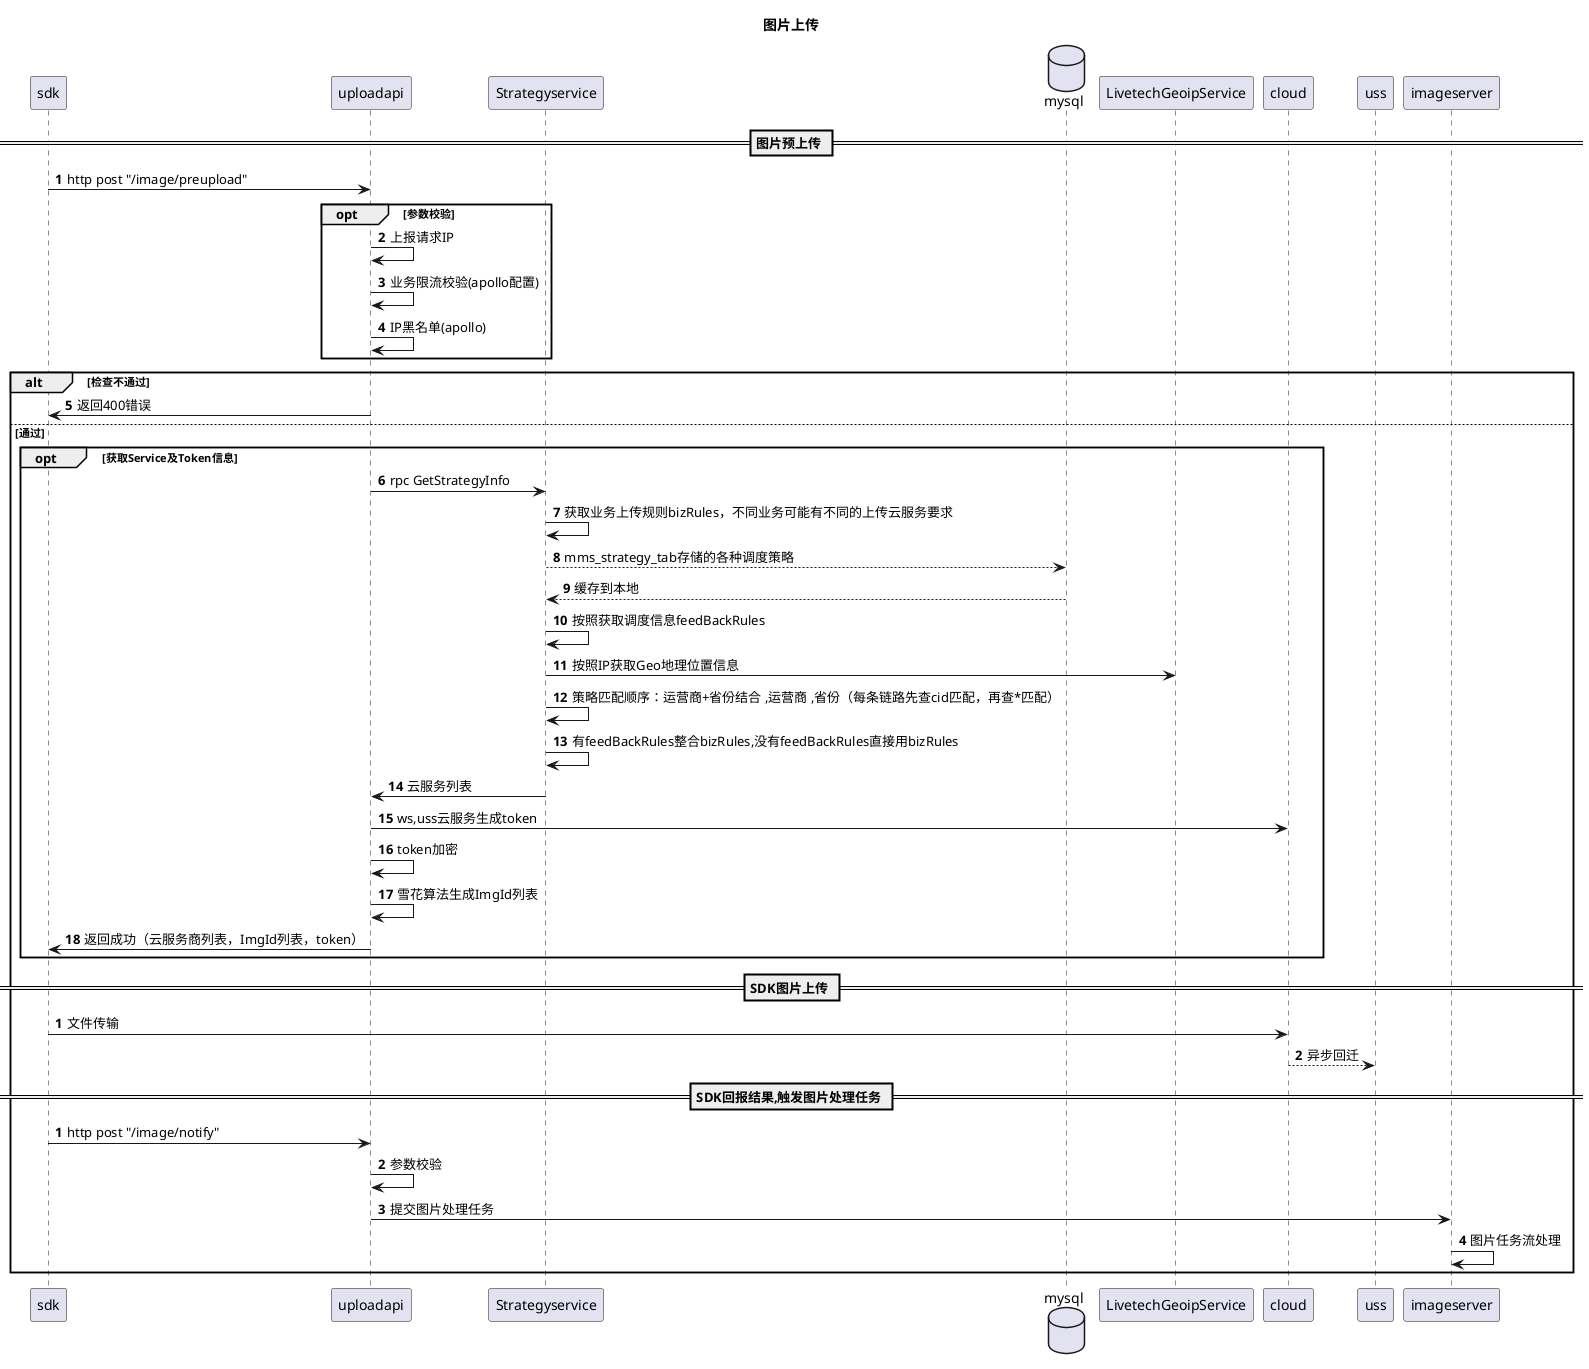 @startuml upload

title 图片上传

== 图片预上传 ==
autonumber

sdk -> uploadapi: http post "/image/preupload"
opt 参数校验
uploadapi -> uploadapi: 上报请求IP
uploadapi -> uploadapi: 业务限流校验(apollo配置)
uploadapi -> uploadapi: IP黑名单(apollo)
end

alt 检查不通过
uploadapi -> sdk: 返回400错误
else 通过
opt 获取Service及Token信息
uploadapi -> Strategyservice: rpc GetStrategyInfo
Strategyservice -> Strategyservice: 获取业务上传规则bizRules，不同业务可能有不同的上传云服务要求
database mysql
Strategyservice --> mysql:mms_strategy_tab存储的各种调度策略
mysql --> Strategyservice:缓存到本地
Strategyservice -> Strategyservice: 按照获取调度信息feedBackRules
Strategyservice -> LivetechGeoipService: 按照IP获取Geo地理位置信息
Strategyservice -> Strategyservice: 策略匹配顺序：运营商+省份结合 ,运营商 ,省份（每条链路先查cid匹配，再查*匹配）
Strategyservice -> Strategyservice: 有feedBackRules整合bizRules,没有feedBackRules直接用bizRules


Strategyservice -> uploadapi: 云服务列表
uploadapi->cloud:ws,uss云服务生成token
uploadapi -> uploadapi: token加密
uploadapi -> uploadapi: 雪花算法生成ImgId列表
uploadapi -> sdk: 返回成功（云服务商列表，ImgId列表，token）
end


== SDK图片上传 ==
autonumber
sdk->cloud:文件传输
cloud --> uss:异步回迁

== SDK回报结果,触发图片处理任务 ==
autonumber
sdk -> uploadapi: http post "/image/notify"
uploadapi -> uploadapi: 参数校验
uploadapi -> imageserver: 提交图片处理任务
imageserver ->imageserver:图片任务流处理

end

@enduml